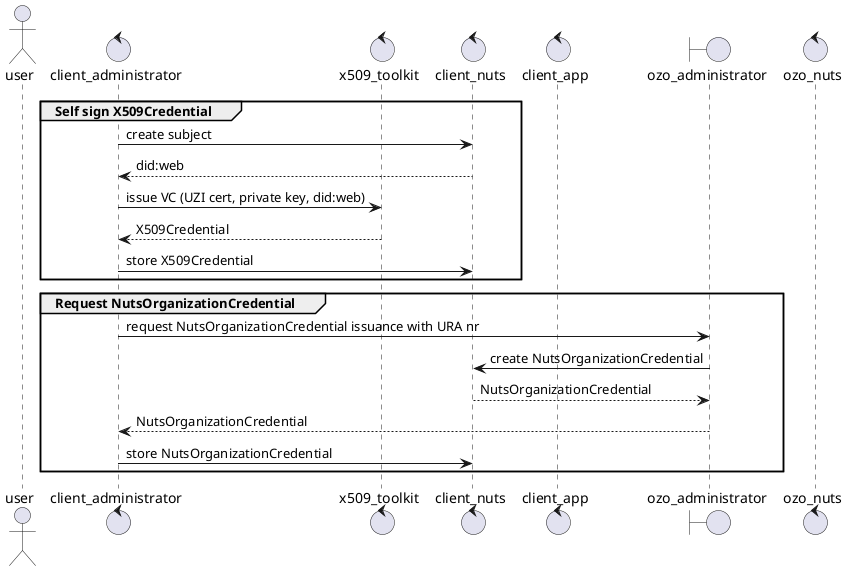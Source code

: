 @startuml

actor user
control client_administrator
control x509_toolkit
control client_nuts
control client_app

boundary ozo_administrator
control ozo_nuts


group Self sign X509Credential
client_administrator -> client_nuts: create subject
client_nuts --> client_administrator: did:web
client_administrator -> x509_toolkit: issue VC (UZI cert, private key, did:web)
x509_toolkit --> client_administrator: X509Credential
client_administrator -> client_nuts: store X509Credential
end

group Request NutsOrganizationCredential
client_administrator -> ozo_administrator: request NutsOrganizationCredential issuance with URA nr
ozo_administrator -> client_nuts: create NutsOrganizationCredential
client_nuts --> ozo_administrator: NutsOrganizationCredential
ozo_administrator --> client_administrator: NutsOrganizationCredential
client_administrator -> client_nuts: store NutsOrganizationCredential
end

@enduml
